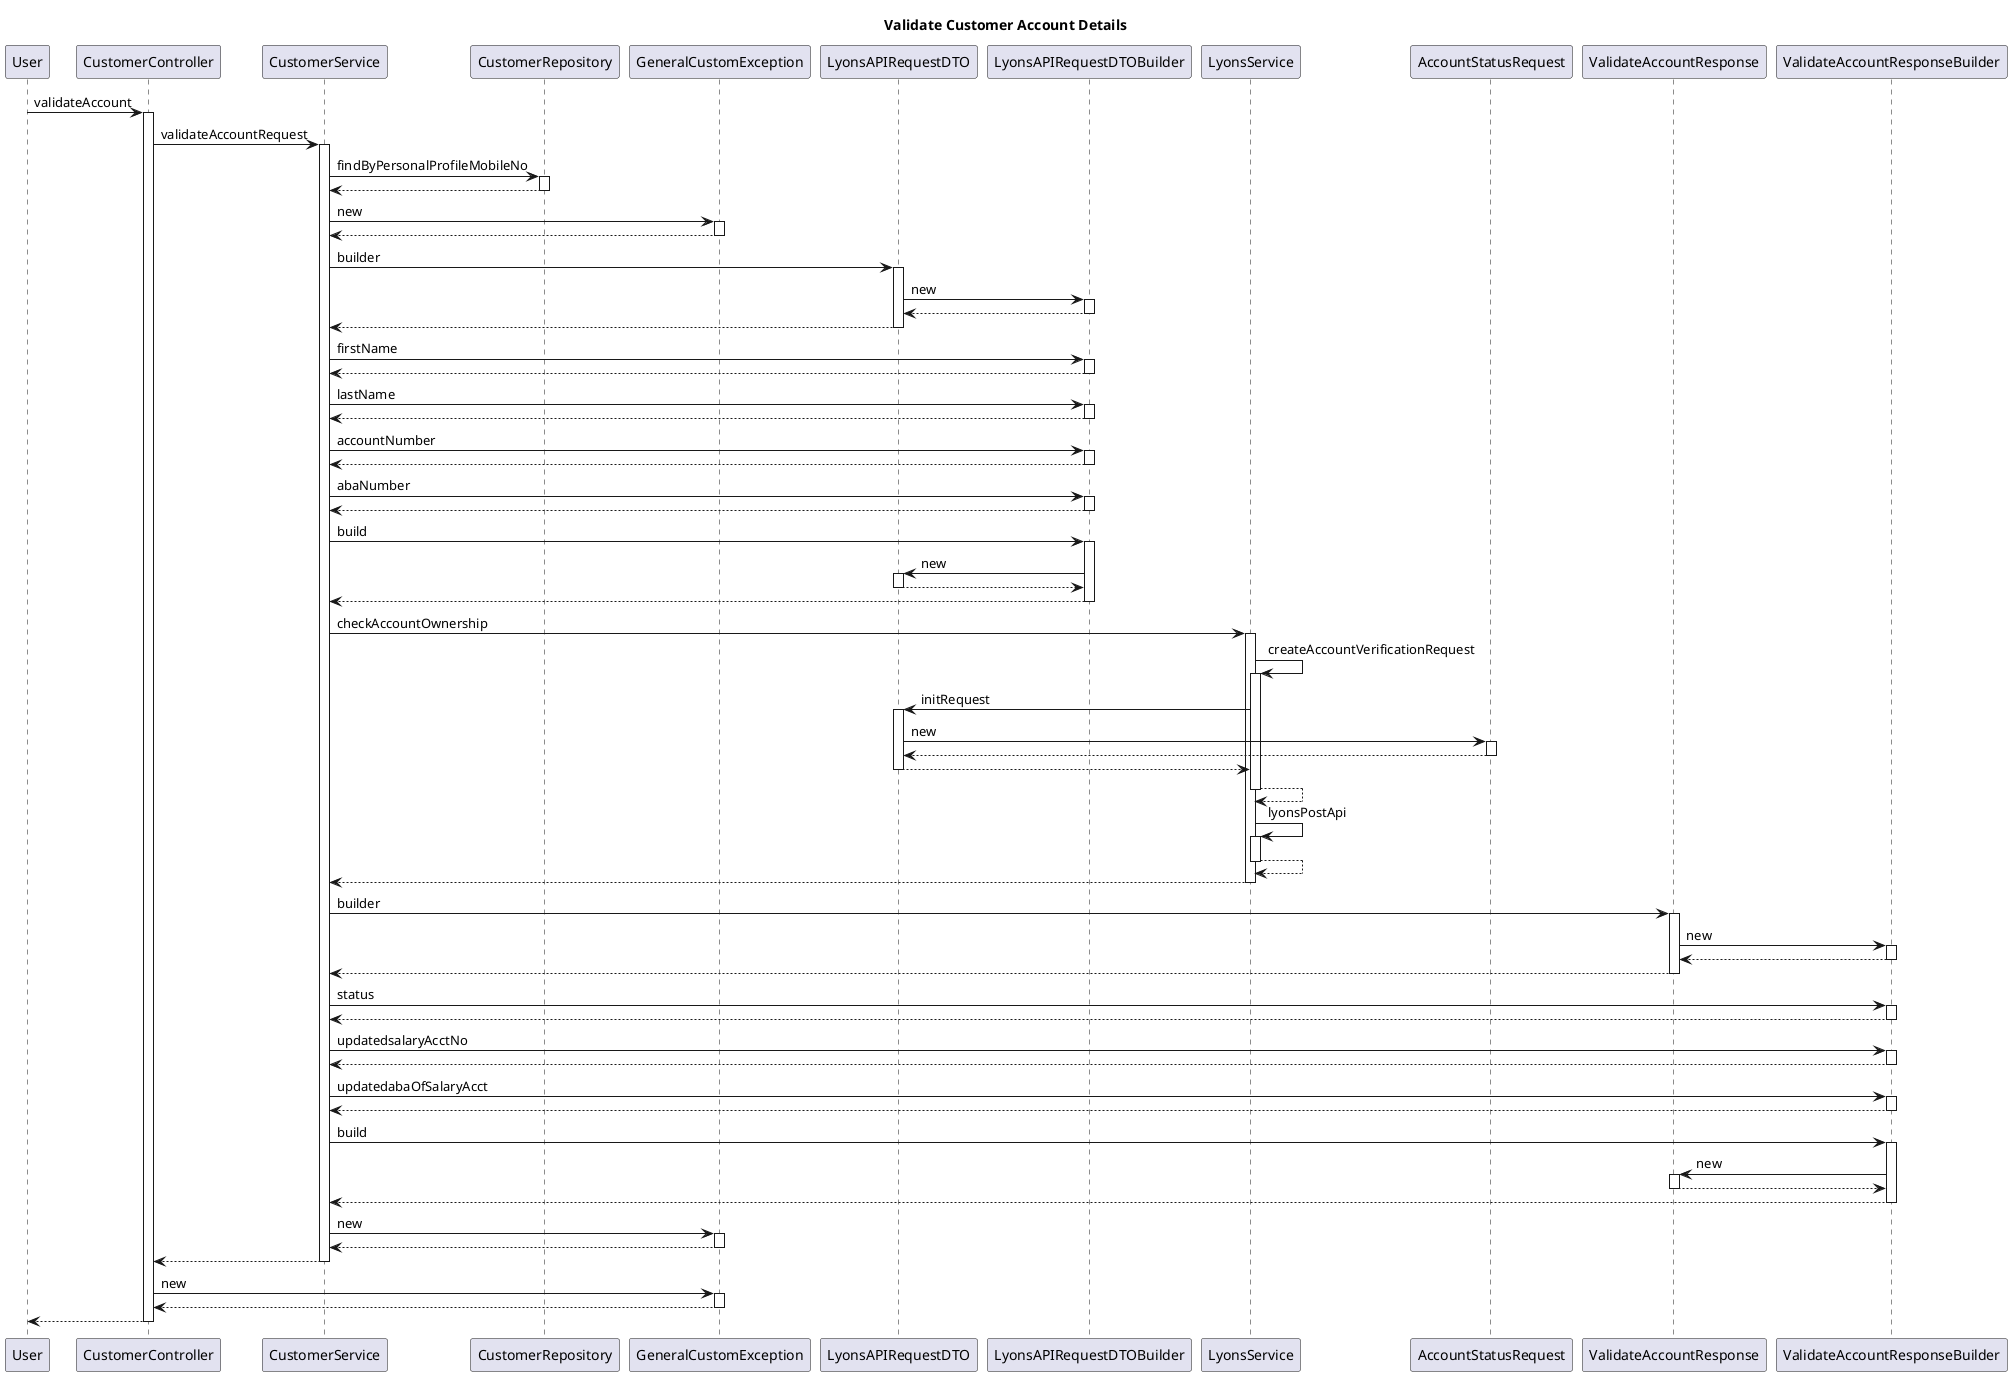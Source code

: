 @startuml
title Validate Customer Account Details
participant User
User -> CustomerController : validateAccount
activate CustomerController
CustomerController -> CustomerService : validateAccountRequest
activate CustomerService
CustomerService -> CustomerRepository : findByPersonalProfileMobileNo
activate CustomerRepository
CustomerRepository --> CustomerService
deactivate CustomerRepository
CustomerService -> GeneralCustomException : new
activate GeneralCustomException
GeneralCustomException --> CustomerService
deactivate GeneralCustomException
CustomerService -> LyonsAPIRequestDTO : builder
activate LyonsAPIRequestDTO
LyonsAPIRequestDTO -> LyonsAPIRequestDTOBuilder : new
activate LyonsAPIRequestDTOBuilder
LyonsAPIRequestDTOBuilder --> LyonsAPIRequestDTO
deactivate LyonsAPIRequestDTOBuilder
LyonsAPIRequestDTO --> CustomerService
deactivate LyonsAPIRequestDTO
CustomerService -> LyonsAPIRequestDTOBuilder : firstName
activate LyonsAPIRequestDTOBuilder
LyonsAPIRequestDTOBuilder --> CustomerService
deactivate LyonsAPIRequestDTOBuilder
CustomerService -> LyonsAPIRequestDTOBuilder : lastName
activate LyonsAPIRequestDTOBuilder
LyonsAPIRequestDTOBuilder --> CustomerService
deactivate LyonsAPIRequestDTOBuilder
CustomerService -> LyonsAPIRequestDTOBuilder : accountNumber
activate LyonsAPIRequestDTOBuilder
LyonsAPIRequestDTOBuilder --> CustomerService
deactivate LyonsAPIRequestDTOBuilder
CustomerService -> LyonsAPIRequestDTOBuilder : abaNumber
activate LyonsAPIRequestDTOBuilder
LyonsAPIRequestDTOBuilder --> CustomerService
deactivate LyonsAPIRequestDTOBuilder
CustomerService -> LyonsAPIRequestDTOBuilder : build
activate LyonsAPIRequestDTOBuilder
LyonsAPIRequestDTOBuilder -> LyonsAPIRequestDTO : new
activate LyonsAPIRequestDTO
LyonsAPIRequestDTO --> LyonsAPIRequestDTOBuilder
deactivate LyonsAPIRequestDTO
LyonsAPIRequestDTOBuilder --> CustomerService
deactivate LyonsAPIRequestDTOBuilder
CustomerService -> LyonsService : checkAccountOwnership
activate LyonsService
LyonsService -> LyonsService : createAccountVerificationRequest
activate LyonsService
LyonsService -> LyonsAPIRequestDTO : initRequest
activate LyonsAPIRequestDTO
LyonsAPIRequestDTO -> AccountStatusRequest : new
activate AccountStatusRequest
AccountStatusRequest --> LyonsAPIRequestDTO
deactivate AccountStatusRequest
LyonsAPIRequestDTO --> LyonsService
deactivate LyonsAPIRequestDTO
LyonsService --> LyonsService
deactivate LyonsService
LyonsService -> LyonsService : lyonsPostApi
activate LyonsService
LyonsService --> LyonsService
deactivate LyonsService
LyonsService --> CustomerService
deactivate LyonsService
CustomerService -> ValidateAccountResponse : builder
activate ValidateAccountResponse
ValidateAccountResponse -> ValidateAccountResponseBuilder : new
activate ValidateAccountResponseBuilder
ValidateAccountResponseBuilder --> ValidateAccountResponse
deactivate ValidateAccountResponseBuilder
ValidateAccountResponse --> CustomerService
deactivate ValidateAccountResponse
CustomerService -> ValidateAccountResponseBuilder : status
activate ValidateAccountResponseBuilder
ValidateAccountResponseBuilder --> CustomerService
deactivate ValidateAccountResponseBuilder
CustomerService -> ValidateAccountResponseBuilder : updatedsalaryAcctNo
activate ValidateAccountResponseBuilder
ValidateAccountResponseBuilder --> CustomerService
deactivate ValidateAccountResponseBuilder
CustomerService -> ValidateAccountResponseBuilder : updatedabaOfSalaryAcct
activate ValidateAccountResponseBuilder
ValidateAccountResponseBuilder --> CustomerService
deactivate ValidateAccountResponseBuilder
CustomerService -> ValidateAccountResponseBuilder : build
activate ValidateAccountResponseBuilder
ValidateAccountResponseBuilder -> ValidateAccountResponse : new
activate ValidateAccountResponse
ValidateAccountResponse --> ValidateAccountResponseBuilder
deactivate ValidateAccountResponse
ValidateAccountResponseBuilder --> CustomerService
deactivate ValidateAccountResponseBuilder
CustomerService -> GeneralCustomException : new
activate GeneralCustomException
GeneralCustomException --> CustomerService
deactivate GeneralCustomException
CustomerService --> CustomerController
deactivate CustomerService
CustomerController -> GeneralCustomException : new
activate GeneralCustomException
GeneralCustomException --> CustomerController
deactivate GeneralCustomException
return
@enduml